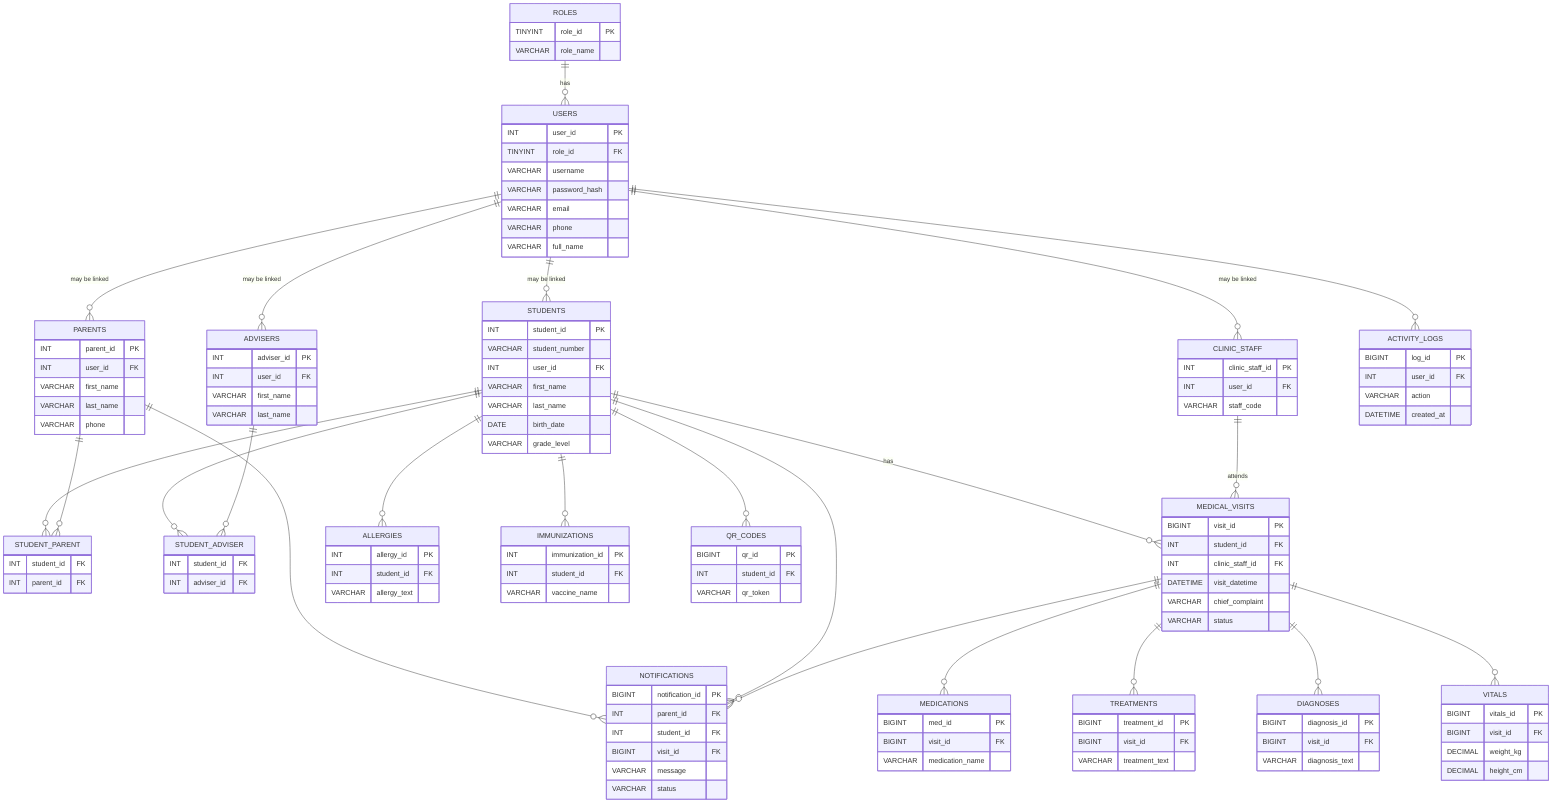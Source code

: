 erDiagram
  ROLES {
    TINYINT role_id PK
    VARCHAR role_name
  }
  USERS {
    INT user_id PK
    TINYINT role_id FK
    VARCHAR username
    VARCHAR password_hash
    VARCHAR email
    VARCHAR phone
    VARCHAR full_name
  }
  STUDENTS {
    INT student_id PK
    VARCHAR student_number
    INT user_id FK
    VARCHAR first_name
    VARCHAR last_name
    DATE birth_date
    VARCHAR grade_level
  }
  PARENTS {
    INT parent_id PK
    INT user_id FK
    VARCHAR first_name
    VARCHAR last_name
    VARCHAR phone
  }
  STUDENT_PARENT {
    INT student_id FK
    INT parent_id FK
  }
  ADVISERS {
    INT adviser_id PK
    INT user_id FK
    VARCHAR first_name
    VARCHAR last_name
  }
  STUDENT_ADVISER {
    INT student_id FK
    INT adviser_id FK
  }
  CLINIC_STAFF {
    INT clinic_staff_id PK
    INT user_id FK
    VARCHAR staff_code
  }
  MEDICAL_VISITS {
    BIGINT visit_id PK
    INT student_id FK
    INT clinic_staff_id FK
    DATETIME visit_datetime
    VARCHAR chief_complaint
    VARCHAR status
  }
  VITALS {
    BIGINT vitals_id PK
    BIGINT visit_id FK
    DECIMAL weight_kg
    DECIMAL height_cm
  }
  DIAGNOSES {
    BIGINT diagnosis_id PK
    BIGINT visit_id FK
    VARCHAR diagnosis_text
  }
  TREATMENTS {
    BIGINT treatment_id PK
    BIGINT visit_id FK
    VARCHAR treatment_text
  }
  MEDICATIONS {
    BIGINT med_id PK
    BIGINT visit_id FK
    VARCHAR medication_name
  }
  ALLERGIES {
    INT allergy_id PK
    INT student_id FK
    VARCHAR allergy_text
  }
  IMMUNIZATIONS {
    INT immunization_id PK
    INT student_id FK
    VARCHAR vaccine_name
  }
  QR_CODES {
    BIGINT qr_id PK
    INT student_id FK
    VARCHAR qr_token
  }
  NOTIFICATIONS {
    BIGINT notification_id PK
    INT parent_id FK
    INT student_id FK
    BIGINT visit_id FK
    VARCHAR message
    VARCHAR status
  }
  ACTIVITY_LOGS {
    BIGINT log_id PK
    INT user_id FK
    VARCHAR action
    DATETIME created_at
  }

  ROLES ||--o{ USERS : has
  USERS ||--o{ STUDENTS : "may be linked"
  USERS ||--o{ PARENTS : "may be linked"
  USERS ||--o{ ADVISERS : "may be linked"
  USERS ||--o{ CLINIC_STAFF : "may be linked"
  STUDENTS ||--o{ STUDENT_PARENT : ""
  PARENTS ||--o{ STUDENT_PARENT : ""
  STUDENTS ||--o{ STUDENT_ADVISER : ""
  ADVISERS ||--o{ STUDENT_ADVISER : ""
  STUDENTS ||--o{ MEDICAL_VISITS : "has"
  CLINIC_STAFF ||--o{ MEDICAL_VISITS : "attends"
  MEDICAL_VISITS ||--o{ VITALS : ""
  MEDICAL_VISITS ||--o{ DIAGNOSES : ""
  MEDICAL_VISITS ||--o{ TREATMENTS : ""
  MEDICAL_VISITS ||--o{ MEDICATIONS : ""
  STUDENTS ||--o{ ALLERGIES : ""
  STUDENTS ||--o{ IMMUNIZATIONS : ""
  STUDENTS ||--o{ QR_CODES : ""
  PARENTS ||--o{ NOTIFICATIONS : ""
  STUDENTS ||--o{ NOTIFICATIONS : ""
  MEDICAL_VISITS ||--o{ NOTIFICATIONS : ""
  USERS ||--o{ ACTIVITY_LOGS : ""